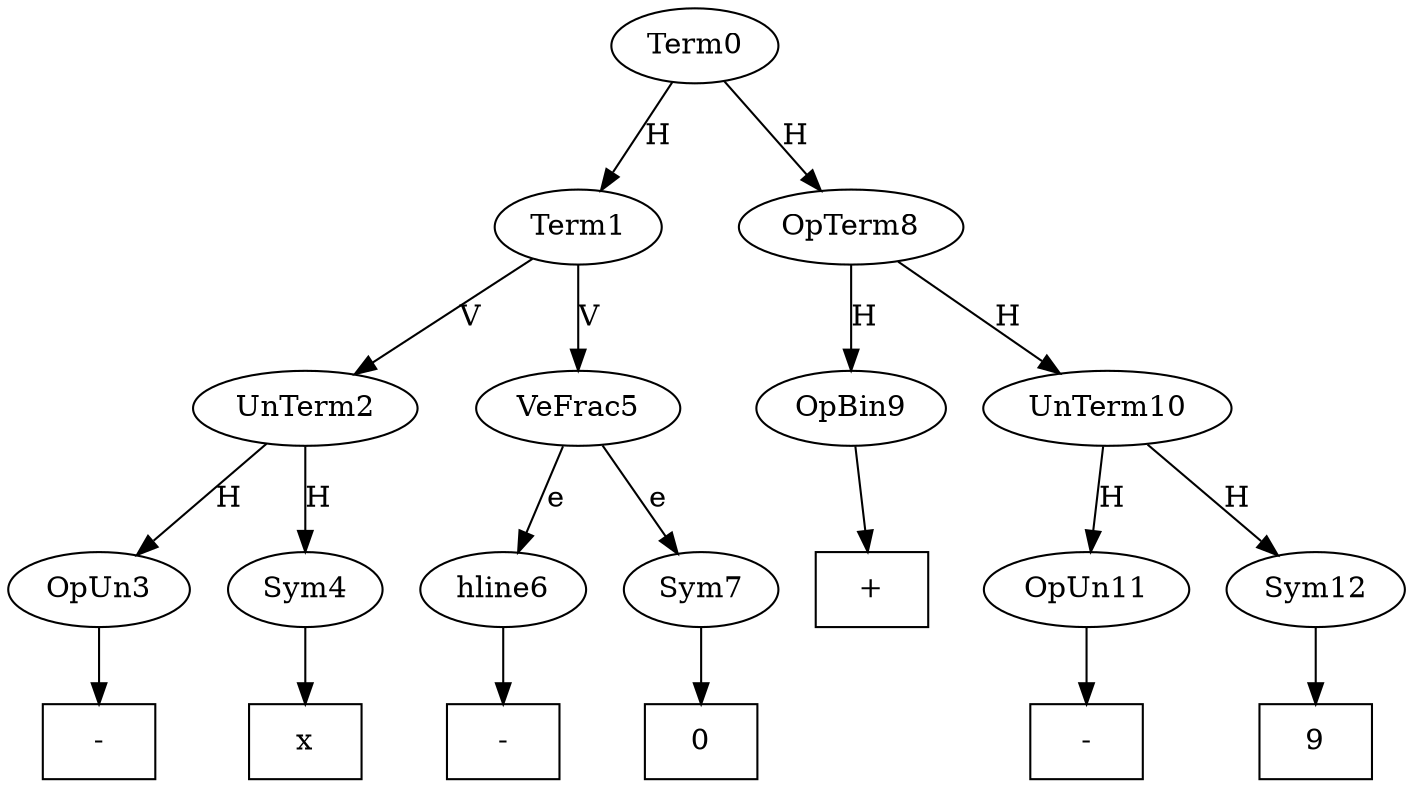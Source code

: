 digraph mathExp{
Term0 -> Term1 [label=H]
Term1 -> UnTerm2 [label=V]
UnTerm2 -> OpUn3 [label=H]
Tm3 [shape=box,label="-"]
OpUn3 -> Tm3
UnTerm2 -> Sym4 [label=H]
Tx4 [shape=box,label="x"]
Sym4 -> Tx4
Term1 -> VeFrac5 [label=V]
VeFrac5 -> hline6 [label=e]
Tm6 [shape=box,label="-"]
hline6 -> Tm6
VeFrac5 -> Sym7 [label=e]
T07 [shape=box,label="0"]
Sym7 -> T07
Term0 -> OpTerm8 [label=H]
OpTerm8 -> OpBin9 [label=H]
Tp9 [shape=box,label="+"]
OpBin9 -> Tp9
OpTerm8 -> UnTerm10 [label=H]
UnTerm10 -> OpUn11 [label=H]
Tm11 [shape=box,label="-"]
OpUn11 -> Tm11
UnTerm10 -> Sym12 [label=H]
T912 [shape=box,label="9"]
Sym12 -> T912
}
